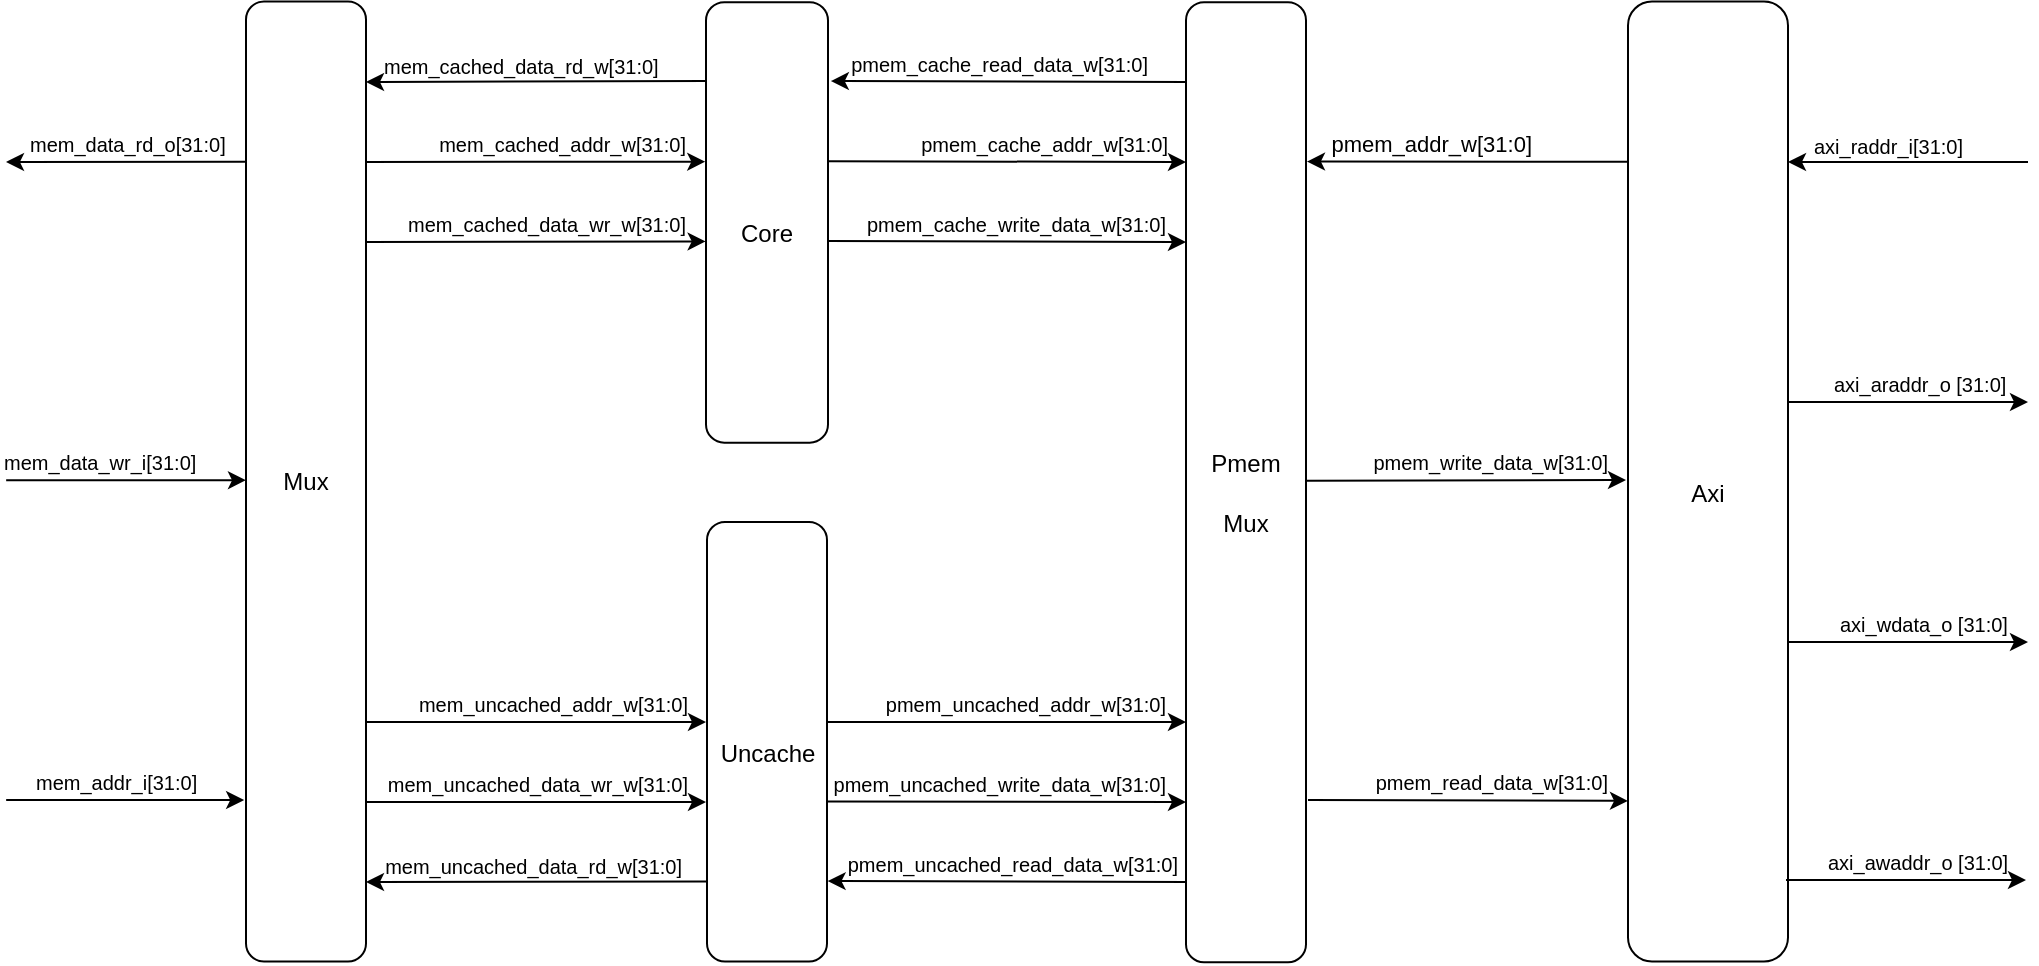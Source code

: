 <mxfile version="21.5.0" type="device">
  <diagram name="第 1 页" id="SJUFtMd86H46gVQ6PEXm">
    <mxGraphModel dx="830" dy="1309" grid="1" gridSize="10" guides="1" tooltips="1" connect="1" arrows="1" fold="1" page="1" pageScale="1" pageWidth="1169" pageHeight="827" math="0" shadow="0">
      <root>
        <mxCell id="0" />
        <mxCell id="1" parent="0" />
        <mxCell id="hU8EZ5hpHEtVpor8oMlj-2" value="&lt;font style=&quot;font-weight: normal; font-size: 12px;&quot;&gt;Uncache&lt;/font&gt;" style="rounded=1;whiteSpace=wrap;html=1;fontStyle=1;fontSize=25;strokeWidth=1;" parent="1" vertex="1">
          <mxGeometry x="430.5" y="-420" width="60" height="219.76" as="geometry" />
        </mxCell>
        <mxCell id="hU8EZ5hpHEtVpor8oMlj-3" value="&lt;font style=&quot;font-size: 12px; font-weight: normal;&quot;&gt;Pmem &lt;br&gt;Mux&lt;/font&gt;" style="rounded=1;whiteSpace=wrap;html=1;fontStyle=1;fontSize=25;strokeWidth=1;" parent="1" vertex="1">
          <mxGeometry x="670" y="-679.9" width="60" height="480" as="geometry" />
        </mxCell>
        <mxCell id="hU8EZ5hpHEtVpor8oMlj-4" value="&lt;font style=&quot;font-weight: normal; font-size: 12px;&quot;&gt;Axi&lt;/font&gt;" style="rounded=1;whiteSpace=wrap;html=1;fontStyle=1;fontSize=25;strokeWidth=1;" parent="1" vertex="1">
          <mxGeometry x="891" y="-680.24" width="80" height="480" as="geometry" />
        </mxCell>
        <mxCell id="hU8EZ5hpHEtVpor8oMlj-15" value="" style="curved=1;endArrow=classic;html=1;rounded=0;fontStyle=1;strokeWidth=1;entryX=-0.001;entryY=0.417;entryDx=0;entryDy=0;entryPerimeter=0;" parent="1" edge="1">
          <mxGeometry width="50" height="50" relative="1" as="geometry">
            <mxPoint x="80.08" y="-440.83" as="sourcePoint" />
            <mxPoint x="200.0" y="-440.91" as="targetPoint" />
            <Array as="points" />
          </mxGeometry>
        </mxCell>
        <mxCell id="hU8EZ5hpHEtVpor8oMlj-16" value="&lt;font style=&quot;font-size: 10px;&quot;&gt;mem_addr_i[31:0]&lt;/font&gt;" style="text;whiteSpace=wrap;html=1;fontSize=13;fontStyle=0;strokeWidth=1;" parent="1" vertex="1">
          <mxGeometry x="93.08" y="-305" width="96" height="21" as="geometry" />
        </mxCell>
        <mxCell id="hU8EZ5hpHEtVpor8oMlj-17" value="&lt;font style=&quot;font-size: 10px; font-weight: normal;&quot;&gt;mem_data_wr_i[31:0]&lt;/font&gt;" style="text;whiteSpace=wrap;html=1;fontStyle=1;fontSize=13;strokeWidth=1;" parent="1" vertex="1">
          <mxGeometry x="77.08" y="-465.38" width="99" height="22.77" as="geometry" />
        </mxCell>
        <mxCell id="hU8EZ5hpHEtVpor8oMlj-18" value="" style="curved=1;endArrow=classic;html=1;rounded=0;fontStyle=1;strokeWidth=1;" parent="1" edge="1">
          <mxGeometry width="50" height="50" relative="1" as="geometry">
            <mxPoint x="80.08" y="-281" as="sourcePoint" />
            <mxPoint x="199.08" y="-281" as="targetPoint" />
            <Array as="points" />
          </mxGeometry>
        </mxCell>
        <mxCell id="hU8EZ5hpHEtVpor8oMlj-19" value="" style="curved=1;endArrow=classic;html=1;rounded=0;fontStyle=1;strokeWidth=1;entryX=-0.003;entryY=0.543;entryDx=0;entryDy=0;entryPerimeter=0;" parent="1" target="hU8EZ5hpHEtVpor8oMlj-81" edge="1">
          <mxGeometry width="50" height="50" relative="1" as="geometry">
            <mxPoint x="260" y="-560" as="sourcePoint" />
            <mxPoint x="400" y="-559.649" as="targetPoint" />
            <Array as="points" />
          </mxGeometry>
        </mxCell>
        <mxCell id="hU8EZ5hpHEtVpor8oMlj-20" value="" style="curved=1;endArrow=classic;html=1;rounded=0;fontStyle=1;strokeWidth=1;entryX=-0.006;entryY=0.362;entryDx=0;entryDy=0;entryPerimeter=0;" parent="1" target="hU8EZ5hpHEtVpor8oMlj-81" edge="1">
          <mxGeometry width="50" height="50" relative="1" as="geometry">
            <mxPoint x="260" y="-600" as="sourcePoint" />
            <mxPoint x="399.68" y="-599.953" as="targetPoint" />
            <Array as="points" />
          </mxGeometry>
        </mxCell>
        <mxCell id="hU8EZ5hpHEtVpor8oMlj-21" value="" style="curved=1;endArrow=classic;html=1;rounded=0;fontStyle=1;strokeWidth=1;" parent="1" edge="1">
          <mxGeometry width="50" height="50" relative="1" as="geometry">
            <mxPoint x="260" y="-280" as="sourcePoint" />
            <mxPoint x="430" y="-280" as="targetPoint" />
            <Array as="points" />
          </mxGeometry>
        </mxCell>
        <mxCell id="hU8EZ5hpHEtVpor8oMlj-22" value="" style="curved=1;endArrow=classic;html=1;rounded=0;fontStyle=1;strokeWidth=1;" parent="1" edge="1">
          <mxGeometry width="50" height="50" relative="1" as="geometry">
            <mxPoint x="260" y="-320" as="sourcePoint" />
            <mxPoint x="430" y="-320" as="targetPoint" />
            <Array as="points" />
          </mxGeometry>
        </mxCell>
        <mxCell id="hU8EZ5hpHEtVpor8oMlj-23" value="&lt;font style=&quot;font-size: 10px;&quot;&gt;mem_cached_data_wr_w[31:0]&lt;/font&gt;" style="text;whiteSpace=wrap;html=1;fontStyle=0;fontSize=13;align=right;strokeWidth=1;" parent="1" vertex="1">
          <mxGeometry x="282" y="-583.6" width="140" height="27.63" as="geometry" />
        </mxCell>
        <mxCell id="hU8EZ5hpHEtVpor8oMlj-24" value="&lt;font size=&quot;1&quot; style=&quot;&quot;&gt;mem_cached_addr_w[31:0]&lt;/font&gt;" style="text;whiteSpace=wrap;html=1;fontSize=13;align=right;fontStyle=0;strokeWidth=1;" parent="1" vertex="1">
          <mxGeometry x="291" y="-624" width="131" height="27.34" as="geometry" />
        </mxCell>
        <mxCell id="hU8EZ5hpHEtVpor8oMlj-25" value="&lt;font size=&quot;1&quot; style=&quot;&quot;&gt;mem_uncached_data_wr_w[31:0]&lt;/font&gt;" style="text;whiteSpace=wrap;html=1;fontSize=13;align=right;fontStyle=0;strokeWidth=1;" parent="1" vertex="1">
          <mxGeometry x="249" y="-304" width="174" height="24" as="geometry" />
        </mxCell>
        <mxCell id="hU8EZ5hpHEtVpor8oMlj-26" value="&lt;font size=&quot;1&quot; style=&quot;&quot;&gt;mem_uncached_addr_w[31:0]&lt;/font&gt;" style="text;whiteSpace=wrap;html=1;fontStyle=0;fontSize=13;align=right;strokeWidth=1;" parent="1" vertex="1">
          <mxGeometry x="270" y="-343.69" width="153" height="23.57" as="geometry" />
        </mxCell>
        <mxCell id="hU8EZ5hpHEtVpor8oMlj-27" value="" style="curved=1;endArrow=classic;html=1;rounded=0;fontStyle=1;strokeWidth=1;exitX=0.002;exitY=0.179;exitDx=0;exitDy=0;exitPerimeter=0;" parent="1" source="hU8EZ5hpHEtVpor8oMlj-81" edge="1">
          <mxGeometry width="50" height="50" relative="1" as="geometry">
            <mxPoint x="400" y="-640.257" as="sourcePoint" />
            <mxPoint x="260" y="-640" as="targetPoint" />
            <Array as="points" />
          </mxGeometry>
        </mxCell>
        <mxCell id="hU8EZ5hpHEtVpor8oMlj-28" value="" style="curved=1;endArrow=classic;html=1;rounded=0;fontStyle=1;strokeWidth=1;exitX=-0.002;exitY=0.818;exitDx=0;exitDy=0;exitPerimeter=0;" parent="1" source="hU8EZ5hpHEtVpor8oMlj-2" edge="1">
          <mxGeometry width="50" height="50" relative="1" as="geometry">
            <mxPoint x="400.08" y="-240.456" as="sourcePoint" />
            <mxPoint x="260" y="-240" as="targetPoint" />
            <Array as="points" />
          </mxGeometry>
        </mxCell>
        <mxCell id="hU8EZ5hpHEtVpor8oMlj-29" value="&lt;font style=&quot;font-size: 10px;&quot;&gt;mem_cached_data_rd_w[31:0]&lt;/font&gt;" style="text;whiteSpace=wrap;html=1;fontSize=13;fontStyle=0;strokeWidth=1;" parent="1" vertex="1">
          <mxGeometry x="267" y="-662.66" width="140" height="24.34" as="geometry" />
        </mxCell>
        <mxCell id="hU8EZ5hpHEtVpor8oMlj-30" value="&lt;font size=&quot;1&quot; style=&quot;&quot;&gt;mem_uncached_data_rd_w[31:0]&lt;/font&gt;" style="text;whiteSpace=wrap;html=1;fontSize=13;align=right;fontStyle=0;strokeWidth=1;" parent="1" vertex="1">
          <mxGeometry x="270" y="-263" width="150" height="20" as="geometry" />
        </mxCell>
        <mxCell id="hU8EZ5hpHEtVpor8oMlj-31" value="&lt;font style=&quot;font-size: 10px;&quot;&gt;pmem_cache_write_data_w[31:0]&lt;/font&gt;" style="text;whiteSpace=wrap;html=1;fontSize=13;align=right;strokeWidth=1;" parent="1" vertex="1">
          <mxGeometry x="506" y="-583.6" width="156" height="22.86" as="geometry" />
        </mxCell>
        <mxCell id="hU8EZ5hpHEtVpor8oMlj-32" value="&lt;font size=&quot;1&quot; style=&quot;&quot;&gt;pmem_uncached_write_data_w[31:0]&lt;/font&gt;" style="text;whiteSpace=wrap;html=1;strokeWidth=1;fontSize=13;align=right;" parent="1" vertex="1">
          <mxGeometry x="488.5" y="-304" width="173" height="20.69" as="geometry" />
        </mxCell>
        <mxCell id="hU8EZ5hpHEtVpor8oMlj-33" value="&lt;font style=&quot;font-size: 10px;&quot;&gt;pmem_cache_addr_w[31:0]&lt;/font&gt;" style="text;whiteSpace=wrap;html=1;fontSize=13;align=right;strokeWidth=1;" parent="1" vertex="1">
          <mxGeometry x="527" y="-624.33" width="136" height="19" as="geometry" />
        </mxCell>
        <mxCell id="hU8EZ5hpHEtVpor8oMlj-34" value="&lt;font style=&quot;&quot;&gt;&lt;font style=&quot;font-size: 10px;&quot;&gt;pmem_uncached_addr_w[31:0]&lt;/font&gt;&lt;br style=&quot;font-size: 13px;&quot;&gt;&lt;/font&gt;" style="text;whiteSpace=wrap;html=1;fontSize=13;align=right;strokeWidth=1;" parent="1" vertex="1">
          <mxGeometry x="506" y="-344" width="156" height="18.69" as="geometry" />
        </mxCell>
        <mxCell id="hU8EZ5hpHEtVpor8oMlj-35" value="&lt;font style=&quot;font-size: 10px;&quot;&gt;pmem_cache_read_data_w[31:0]&lt;/font&gt;" style="text;whiteSpace=wrap;html=1;fontSize=13;align=right;strokeWidth=1;" parent="1" vertex="1">
          <mxGeometry x="503" y="-663.66" width="150" height="30" as="geometry" />
        </mxCell>
        <mxCell id="hU8EZ5hpHEtVpor8oMlj-36" value="&lt;font size=&quot;1&quot; style=&quot;&quot;&gt;pmem_uncached_read_data_w[31:0]&lt;/font&gt;" style="text;whiteSpace=wrap;html=1;fontSize=13;align=right;strokeWidth=1;" parent="1" vertex="1">
          <mxGeometry x="514" y="-263.9" width="154" height="22.9" as="geometry" />
        </mxCell>
        <mxCell id="hU8EZ5hpHEtVpor8oMlj-37" value="" style="curved=1;endArrow=classic;html=1;rounded=0;fontStyle=1;strokeWidth=1;entryX=0;entryY=0.666;entryDx=0;entryDy=0;entryPerimeter=0;" parent="1" edge="1">
          <mxGeometry width="50" height="50" relative="1" as="geometry">
            <mxPoint x="731" y="-281.0" as="sourcePoint" />
            <mxPoint x="891" y="-280.56" as="targetPoint" />
            <Array as="points" />
          </mxGeometry>
        </mxCell>
        <mxCell id="hU8EZ5hpHEtVpor8oMlj-38" value="" style="curved=1;endArrow=classic;html=1;rounded=0;fontStyle=1;strokeWidth=1;entryX=-0.003;entryY=0.417;entryDx=0;entryDy=0;entryPerimeter=0;" parent="1" edge="1">
          <mxGeometry width="50" height="50" relative="1" as="geometry">
            <mxPoint x="730.24" y="-440.61" as="sourcePoint" />
            <mxPoint x="890" y="-440.99" as="targetPoint" />
            <Array as="points" />
          </mxGeometry>
        </mxCell>
        <mxCell id="hU8EZ5hpHEtVpor8oMlj-39" value="" style="curved=1;endArrow=classic;html=1;rounded=0;fontStyle=1;strokeWidth=1;entryX=1.008;entryY=0.166;entryDx=0;entryDy=0;entryPerimeter=0;exitX=-0.002;exitY=0.167;exitDx=0;exitDy=0;exitPerimeter=0;" parent="1" target="hU8EZ5hpHEtVpor8oMlj-3" edge="1" source="hU8EZ5hpHEtVpor8oMlj-4">
          <mxGeometry width="50" height="50" relative="1" as="geometry">
            <mxPoint x="890" y="-601" as="sourcePoint" />
            <mxPoint x="799.38" y="-601.0" as="targetPoint" />
            <Array as="points" />
          </mxGeometry>
        </mxCell>
        <mxCell id="hU8EZ5hpHEtVpor8oMlj-40" value="&lt;font size=&quot;1&quot; style=&quot;&quot;&gt;pmem_read_data_w[31:0]&lt;/font&gt;" style="text;whiteSpace=wrap;html=1;fontSize=13;align=right;strokeWidth=1;" parent="1" vertex="1">
          <mxGeometry x="747" y="-305.0" width="136" height="29.67" as="geometry" />
        </mxCell>
        <mxCell id="hU8EZ5hpHEtVpor8oMlj-41" value="&lt;font style=&quot;font-size: 11px;&quot;&gt;pmem_addr_w[31:0]&lt;/font&gt;" style="text;whiteSpace=wrap;html=1;fontSize=13;align=right;strokeWidth=1;" parent="1" vertex="1">
          <mxGeometry x="741.62" y="-623.67" width="103.38" height="20.67" as="geometry" />
        </mxCell>
        <mxCell id="hU8EZ5hpHEtVpor8oMlj-42" value="&lt;font size=&quot;1&quot; style=&quot;&quot;&gt;pmem_write_data_w[31:0]&lt;/font&gt;" style="text;whiteSpace=wrap;html=1;strokeWidth=1;fontSize=13;align=right;" parent="1" vertex="1">
          <mxGeometry x="745.24" y="-464.91" width="138" height="22.67" as="geometry" />
        </mxCell>
        <mxCell id="hU8EZ5hpHEtVpor8oMlj-43" value="" style="curved=1;endArrow=classic;html=1;rounded=0;fontStyle=1;strokeWidth=1;" parent="1" edge="1">
          <mxGeometry width="50" height="50" relative="1" as="geometry">
            <mxPoint x="1091" y="-600" as="sourcePoint" />
            <mxPoint x="971" y="-600" as="targetPoint" />
            <Array as="points" />
          </mxGeometry>
        </mxCell>
        <mxCell id="hU8EZ5hpHEtVpor8oMlj-44" value="" style="curved=1;endArrow=classic;html=1;rounded=0;fontStyle=1;strokeWidth=1;exitX=0.001;exitY=0.167;exitDx=0;exitDy=0;exitPerimeter=0;" parent="1" edge="1">
          <mxGeometry width="50" height="50" relative="1" as="geometry">
            <mxPoint x="200.08" y="-600.08" as="sourcePoint" />
            <mxPoint x="80" y="-600" as="targetPoint" />
            <Array as="points" />
          </mxGeometry>
        </mxCell>
        <mxCell id="hU8EZ5hpHEtVpor8oMlj-45" value="&lt;font style=&quot;font-size: 10px;&quot;&gt;mem_data_rd_o[31:0]&lt;/font&gt;" style="text;whiteSpace=wrap;html=1;fontSize=13;fontStyle=0;strokeWidth=1;" parent="1" vertex="1">
          <mxGeometry x="90" y="-624" width="100" height="20" as="geometry" />
        </mxCell>
        <mxCell id="hU8EZ5hpHEtVpor8oMlj-46" value="" style="curved=1;endArrow=classic;html=1;rounded=0;fontStyle=1;strokeWidth=1;" parent="1" edge="1">
          <mxGeometry width="50" height="50" relative="1" as="geometry">
            <mxPoint x="971" y="-480" as="sourcePoint" />
            <mxPoint x="1091" y="-480" as="targetPoint" />
            <Array as="points" />
          </mxGeometry>
        </mxCell>
        <mxCell id="hU8EZ5hpHEtVpor8oMlj-47" value="" style="curved=1;endArrow=classic;html=1;rounded=0;fontStyle=1;strokeWidth=1;" parent="1" edge="1">
          <mxGeometry width="50" height="50" relative="1" as="geometry">
            <mxPoint x="971" y="-360" as="sourcePoint" />
            <mxPoint x="1091" y="-360" as="targetPoint" />
            <Array as="points" />
          </mxGeometry>
        </mxCell>
        <mxCell id="hU8EZ5hpHEtVpor8oMlj-48" value="" style="curved=1;endArrow=classic;html=1;rounded=0;fontStyle=1;strokeWidth=1;" parent="1" edge="1">
          <mxGeometry width="50" height="50" relative="1" as="geometry">
            <mxPoint x="970" y="-241" as="sourcePoint" />
            <mxPoint x="1090" y="-241" as="targetPoint" />
            <Array as="points" />
          </mxGeometry>
        </mxCell>
        <mxCell id="hU8EZ5hpHEtVpor8oMlj-49" value="&lt;font style=&quot;font-size: 10px; font-weight: normal;&quot;&gt;axi_wdata_o [31:0]&lt;/font&gt;" style="text;whiteSpace=wrap;html=1;fontSize=13;fontStyle=1;align=left;strokeWidth=1;" parent="1" vertex="1">
          <mxGeometry x="995" y="-384" width="93" height="20" as="geometry" />
        </mxCell>
        <mxCell id="hU8EZ5hpHEtVpor8oMlj-50" value="&lt;font style=&quot;font-size: 10px; font-weight: normal;&quot;&gt;axi_awaddr_o [31:0]&lt;/font&gt;" style="text;whiteSpace=wrap;html=1;fontSize=13;fontStyle=1;align=left;strokeWidth=1;" parent="1" vertex="1">
          <mxGeometry x="989" y="-265.04" width="103" height="25.04" as="geometry" />
        </mxCell>
        <mxCell id="hU8EZ5hpHEtVpor8oMlj-51" value="&lt;font style=&quot;font-size: 10px; font-weight: normal;&quot;&gt;axi_araddr_o [31:0]&lt;/font&gt;" style="text;whiteSpace=wrap;html=1;fontSize=13;fontStyle=1;align=left;strokeWidth=1;" parent="1" vertex="1">
          <mxGeometry x="992" y="-504" width="103" height="26.3" as="geometry" />
        </mxCell>
        <mxCell id="hU8EZ5hpHEtVpor8oMlj-72" value="" style="group;strokeWidth=1;" parent="1" vertex="1" connectable="0">
          <mxGeometry x="430" y="-679.9" width="61" height="220.24" as="geometry" />
        </mxCell>
        <mxCell id="hU8EZ5hpHEtVpor8oMlj-73" value="TAG RAM" style="rounded=1;whiteSpace=wrap;html=1;strokeWidth=1;" parent="hU8EZ5hpHEtVpor8oMlj-72" vertex="1">
          <mxGeometry x="12.648" y="16.627" width="35.704" height="49.881" as="geometry" />
        </mxCell>
        <mxCell id="hU8EZ5hpHEtVpor8oMlj-74" value="DATA RAM" style="rounded=1;whiteSpace=wrap;html=1;strokeWidth=1;" parent="hU8EZ5hpHEtVpor8oMlj-72" vertex="1">
          <mxGeometry x="12.648" y="149.644" width="35.704" height="49.881" as="geometry" />
        </mxCell>
        <mxCell id="hU8EZ5hpHEtVpor8oMlj-81" value="&lt;font style=&quot;font-weight: normal; font-size: 12px;&quot;&gt;Core&lt;/font&gt;" style="rounded=1;whiteSpace=wrap;html=1;fontStyle=1;fontSize=25;strokeWidth=1;" parent="hU8EZ5hpHEtVpor8oMlj-72" vertex="1">
          <mxGeometry width="61" height="220.24" as="geometry" />
        </mxCell>
        <mxCell id="hU8EZ5hpHEtVpor8oMlj-77" value="" style="curved=1;endArrow=classic;html=1;rounded=0;fontStyle=1;strokeWidth=1;exitX=1.002;exitY=0.636;exitDx=0;exitDy=0;exitPerimeter=0;" parent="1" source="hU8EZ5hpHEtVpor8oMlj-2" edge="1">
          <mxGeometry width="50" height="50" relative="1" as="geometry">
            <mxPoint x="500" y="-280.0" as="sourcePoint" />
            <mxPoint x="670" y="-280" as="targetPoint" />
            <Array as="points" />
          </mxGeometry>
        </mxCell>
        <mxCell id="hU8EZ5hpHEtVpor8oMlj-78" value="" style="curved=1;endArrow=classic;html=1;rounded=0;fontStyle=1;strokeWidth=1;exitX=1.005;exitY=0.455;exitDx=0;exitDy=0;exitPerimeter=0;" parent="1" source="hU8EZ5hpHEtVpor8oMlj-2" edge="1">
          <mxGeometry width="50" height="50" relative="1" as="geometry">
            <mxPoint x="500" y="-320.12" as="sourcePoint" />
            <mxPoint x="670" y="-320" as="targetPoint" />
            <Array as="points" />
          </mxGeometry>
        </mxCell>
        <mxCell id="hU8EZ5hpHEtVpor8oMlj-80" value="" style="curved=1;endArrow=classic;html=1;rounded=0;fontStyle=1;strokeWidth=1;entryX=1.005;entryY=0.817;entryDx=0;entryDy=0;entryPerimeter=0;" parent="1" target="hU8EZ5hpHEtVpor8oMlj-2" edge="1">
          <mxGeometry width="50" height="50" relative="1" as="geometry">
            <mxPoint x="670" y="-240" as="sourcePoint" />
            <mxPoint x="499.998" y="-240.0" as="targetPoint" />
            <Array as="points" />
          </mxGeometry>
        </mxCell>
        <mxCell id="hU8EZ5hpHEtVpor8oMlj-83" value="&lt;span style=&quot;&quot;&gt;&lt;font style=&quot;font-size: 10px;&quot;&gt;axi_raddr_i[31:0]&lt;/font&gt;&lt;/span&gt;" style="text;whiteSpace=wrap;html=1;fontSize=13;fontStyle=0;align=left;strokeWidth=1;" parent="1" vertex="1">
          <mxGeometry x="982" y="-623" width="86" height="20" as="geometry" />
        </mxCell>
        <mxCell id="hU8EZ5hpHEtVpor8oMlj-79" value="" style="curved=1;endArrow=classic;html=1;rounded=0;fontStyle=1;strokeWidth=1;entryX=1.007;entryY=0.179;entryDx=0;entryDy=0;entryPerimeter=0;" parent="1" edge="1">
          <mxGeometry width="50" height="50" relative="1" as="geometry">
            <mxPoint x="670" y="-640" as="sourcePoint" />
            <mxPoint x="492.427" y="-640.477" as="targetPoint" />
            <Array as="points" />
          </mxGeometry>
        </mxCell>
        <mxCell id="hU8EZ5hpHEtVpor8oMlj-76" value="" style="curved=1;endArrow=classic;html=1;rounded=0;fontStyle=1;strokeWidth=1;exitX=1.001;exitY=0.361;exitDx=0;exitDy=0;exitPerimeter=0;" parent="1" source="hU8EZ5hpHEtVpor8oMlj-81" edge="1">
          <mxGeometry width="50" height="50" relative="1" as="geometry">
            <mxPoint x="501.0" y="-600.325" as="sourcePoint" />
            <mxPoint x="670" y="-600" as="targetPoint" />
            <Array as="points" />
          </mxGeometry>
        </mxCell>
        <mxCell id="hU8EZ5hpHEtVpor8oMlj-75" value="" style="curved=1;endArrow=classic;html=1;rounded=0;fontStyle=1;strokeWidth=1;exitX=0.992;exitY=0.542;exitDx=0;exitDy=0;exitPerimeter=0;" parent="1" source="hU8EZ5hpHEtVpor8oMlj-81" edge="1">
          <mxGeometry width="50" height="50" relative="1" as="geometry">
            <mxPoint x="500" y="-559.998" as="sourcePoint" />
            <mxPoint x="670" y="-560" as="targetPoint" />
            <Array as="points" />
          </mxGeometry>
        </mxCell>
        <mxCell id="hU8EZ5hpHEtVpor8oMlj-86" value="&lt;font style=&quot;font-weight: normal; font-size: 12px;&quot;&gt;Mux&lt;/font&gt;" style="rounded=1;whiteSpace=wrap;html=1;fontStyle=1;strokeWidth=1;" parent="1" vertex="1">
          <mxGeometry x="200" y="-680.24" width="60" height="480" as="geometry" />
        </mxCell>
      </root>
    </mxGraphModel>
  </diagram>
</mxfile>
